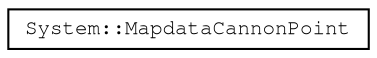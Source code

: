 digraph "Graphical Class Hierarchy"
{
 // LATEX_PDF_SIZE
  edge [fontname="FreeMono",fontsize="10",labelfontname="FreeMono",labelfontsize="10"];
  node [fontname="FreeMono",fontsize="10",shape=record];
  rankdir="LR";
  Node0 [label="System::MapdataCannonPoint",height=0.2,width=0.4,color="black", fillcolor="white", style="filled",URL="$class_system_1_1_mapdata_cannon_point.html",tooltip=" "];
}
